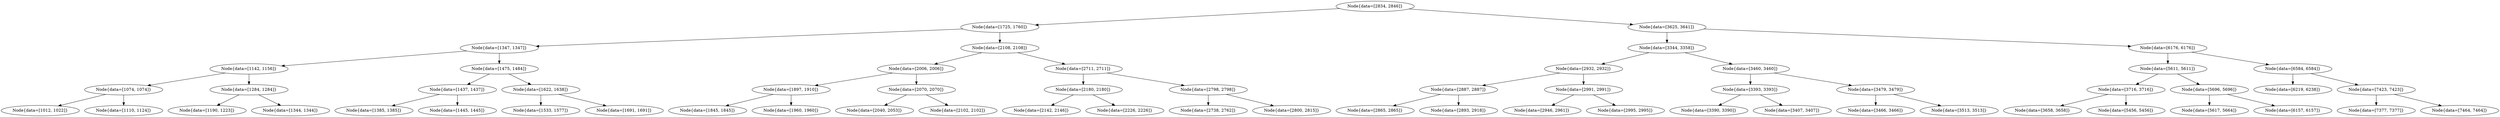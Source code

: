 digraph G{
1004116292 [label="Node{data=[2834, 2846]}"]
1004116292 -> 323760794
323760794 [label="Node{data=[1725, 1760]}"]
323760794 -> 472347667
472347667 [label="Node{data=[1347, 1347]}"]
472347667 -> 513482143
513482143 [label="Node{data=[1142, 1156]}"]
513482143 -> 1769977009
1769977009 [label="Node{data=[1074, 1074]}"]
1769977009 -> 458593254
458593254 [label="Node{data=[1012, 1022]}"]
1769977009 -> 1014365043
1014365043 [label="Node{data=[1110, 1124]}"]
513482143 -> 2059697799
2059697799 [label="Node{data=[1284, 1284]}"]
2059697799 -> 1846187858
1846187858 [label="Node{data=[1190, 1223]}"]
2059697799 -> 1501033430
1501033430 [label="Node{data=[1344, 1344]}"]
472347667 -> 1254761960
1254761960 [label="Node{data=[1475, 1484]}"]
1254761960 -> 329468528
329468528 [label="Node{data=[1437, 1437]}"]
329468528 -> 690614097
690614097 [label="Node{data=[1385, 1385]}"]
329468528 -> 1336299745
1336299745 [label="Node{data=[1445, 1445]}"]
1254761960 -> 1423493528
1423493528 [label="Node{data=[1622, 1638]}"]
1423493528 -> 1570896313
1570896313 [label="Node{data=[1533, 1577]}"]
1423493528 -> 991221307
991221307 [label="Node{data=[1691, 1691]}"]
323760794 -> 1187555552
1187555552 [label="Node{data=[2108, 2108]}"]
1187555552 -> 1422798248
1422798248 [label="Node{data=[2006, 2006]}"]
1422798248 -> 108034745
108034745 [label="Node{data=[1897, 1910]}"]
108034745 -> 457752898
457752898 [label="Node{data=[1845, 1845]}"]
108034745 -> 407168355
407168355 [label="Node{data=[1960, 1960]}"]
1422798248 -> 1036138670
1036138670 [label="Node{data=[2070, 2070]}"]
1036138670 -> 945960989
945960989 [label="Node{data=[2040, 2053]}"]
1036138670 -> 1702739074
1702739074 [label="Node{data=[2102, 2102]}"]
1187555552 -> 1521300147
1521300147 [label="Node{data=[2711, 2711]}"]
1521300147 -> 1980134912
1980134912 [label="Node{data=[2180, 2180]}"]
1980134912 -> 1594694157
1594694157 [label="Node{data=[2142, 2146]}"]
1980134912 -> 1469850818
1469850818 [label="Node{data=[2226, 2226]}"]
1521300147 -> 1687665704
1687665704 [label="Node{data=[2798, 2798]}"]
1687665704 -> 568619212
568619212 [label="Node{data=[2738, 2762]}"]
1687665704 -> 370068367
370068367 [label="Node{data=[2800, 2815]}"]
1004116292 -> 537024440
537024440 [label="Node{data=[3625, 3641]}"]
537024440 -> 2041436524
2041436524 [label="Node{data=[3344, 3358]}"]
2041436524 -> 2068690053
2068690053 [label="Node{data=[2932, 2932]}"]
2068690053 -> 469719760
469719760 [label="Node{data=[2887, 2887]}"]
469719760 -> 695361920
695361920 [label="Node{data=[2865, 2865]}"]
469719760 -> 1048816507
1048816507 [label="Node{data=[2893, 2918]}"]
2068690053 -> 679270834
679270834 [label="Node{data=[2991, 2991]}"]
679270834 -> 1228156855
1228156855 [label="Node{data=[2946, 2961]}"]
679270834 -> 1936734576
1936734576 [label="Node{data=[2995, 2995]}"]
2041436524 -> 1351326742
1351326742 [label="Node{data=[3460, 3460]}"]
1351326742 -> 519335676
519335676 [label="Node{data=[3393, 3393]}"]
519335676 -> 1985323778
1985323778 [label="Node{data=[3390, 3390]}"]
519335676 -> 68988673
68988673 [label="Node{data=[3407, 3407]}"]
1351326742 -> 142342328
142342328 [label="Node{data=[3479, 3479]}"]
142342328 -> 902161605
902161605 [label="Node{data=[3466, 3466]}"]
142342328 -> 1850936524
1850936524 [label="Node{data=[3513, 3513]}"]
537024440 -> 257344160
257344160 [label="Node{data=[6176, 6176]}"]
257344160 -> 1488930250
1488930250 [label="Node{data=[5611, 5611]}"]
1488930250 -> 1120297428
1120297428 [label="Node{data=[3716, 3716]}"]
1120297428 -> 872751148
872751148 [label="Node{data=[3658, 3658]}"]
1120297428 -> 234858446
234858446 [label="Node{data=[5456, 5456]}"]
1488930250 -> 801911470
801911470 [label="Node{data=[5696, 5696]}"]
801911470 -> 1593130562
1593130562 [label="Node{data=[5617, 5664]}"]
801911470 -> 1139565040
1139565040 [label="Node{data=[6157, 6157]}"]
257344160 -> 861761428
861761428 [label="Node{data=[6584, 6584]}"]
861761428 -> 2102026771
2102026771 [label="Node{data=[6219, 6238]}"]
861761428 -> 171594966
171594966 [label="Node{data=[7423, 7423]}"]
171594966 -> 712591232
712591232 [label="Node{data=[7377, 7377]}"]
171594966 -> 1912646804
1912646804 [label="Node{data=[7464, 7464]}"]
}